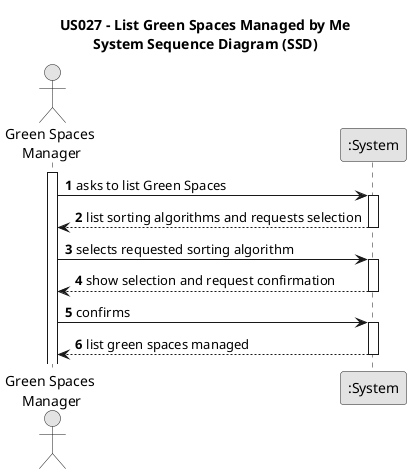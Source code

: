 @startuml
skinparam monochrome true
skinparam packageStyle rectangle
skinparam shadowing false

title US027 - List Green Spaces Managed by Me\nSystem Sequence Diagram (SSD)

autonumber

actor "Green Spaces\n Manager" as Employee
participant ":System" as System

activate Employee

    Employee -> System : asks to list Green Spaces
    activate System

        System --> Employee : list sorting algorithms and requests selection
    deactivate System

    Employee -> System : selects requested sorting algorithm
    activate System

        System --> Employee : show selection and request confirmation
    deactivate System

    Employee -> System : confirms
        activate System

            System --> Employee : list green spaces managed
        deactivate System

@enduml